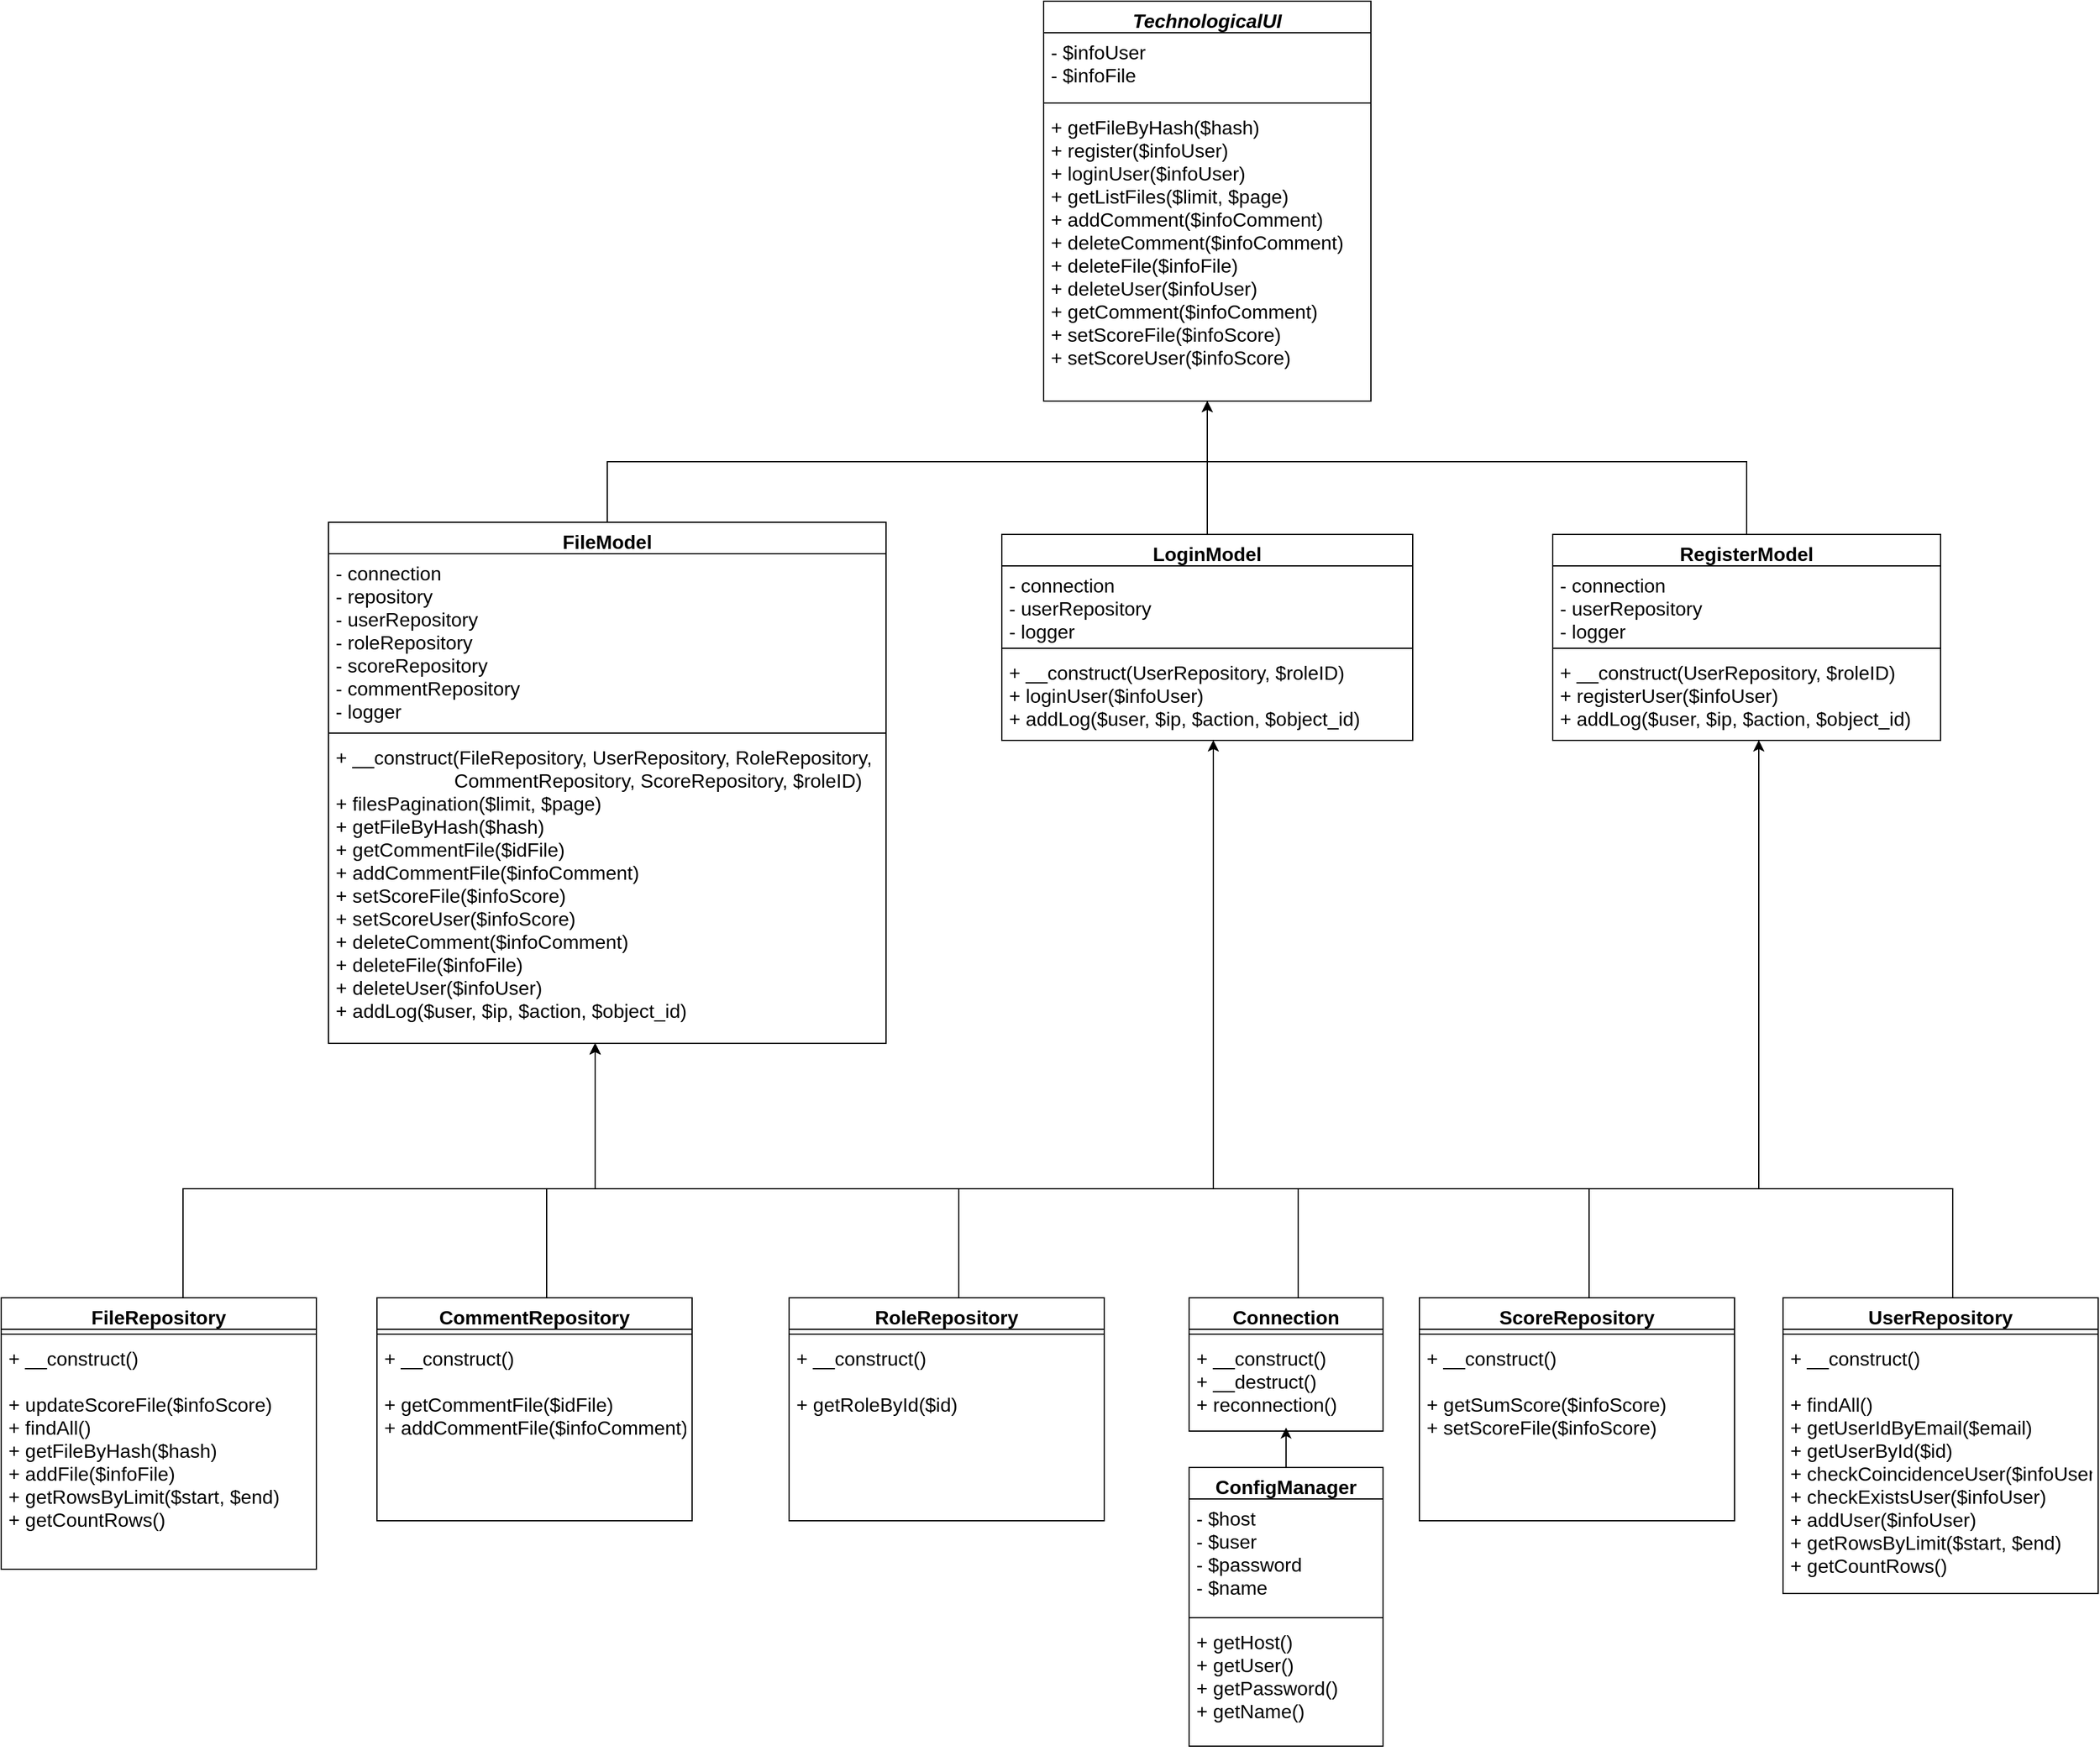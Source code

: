 <mxfile version="14.6.11" type="device"><diagram id="C5RBs43oDa-KdzZeNtuy" name="Page-1"><mxGraphModel dx="4498" dy="1508" grid="1" gridSize="10" guides="1" tooltips="1" connect="1" arrows="1" fold="1" page="1" pageScale="1" pageWidth="827" pageHeight="1169" math="0" shadow="0"><root><mxCell id="WIyWlLk6GJQsqaUBKTNV-0"/><mxCell id="WIyWlLk6GJQsqaUBKTNV-1" parent="WIyWlLk6GJQsqaUBKTNV-0"/><mxCell id="-NtUbEQeeJ2biHH4RTcO-12" style="edgeStyle=orthogonalEdgeStyle;rounded=0;orthogonalLoop=1;jettySize=auto;html=1;endArrow=classic;endFill=1;" edge="1" parent="WIyWlLk6GJQsqaUBKTNV-1" source="R-Qiu-Q1geX73VkfG11M-89" target="R-Qiu-Q1geX73VkfG11M-177"><mxGeometry relative="1" as="geometry"><Array as="points"><mxPoint x="480" y="600"/><mxPoint x="35" y="600"/></Array></mxGeometry></mxCell><mxCell id="R-Qiu-Q1geX73VkfG11M-89" value="RegisterModel" style="swimlane;fontStyle=1;align=center;verticalAlign=top;childLayout=stackLayout;horizontal=1;startSize=26;horizontalStack=0;resizeParent=1;resizeParentMax=0;resizeLast=0;collapsible=1;marginBottom=0;fontSize=16;" parent="WIyWlLk6GJQsqaUBKTNV-1" vertex="1"><mxGeometry x="320" y="660" width="320" height="170" as="geometry"/></mxCell><mxCell id="R-Qiu-Q1geX73VkfG11M-90" value="- connection&#10;- userRepository&#10;- logger" style="text;strokeColor=none;fillColor=none;align=left;verticalAlign=top;spacingLeft=4;spacingRight=4;overflow=hidden;rotatable=0;points=[[0,0.5],[1,0.5]];portConstraint=eastwest;fontSize=16;" parent="R-Qiu-Q1geX73VkfG11M-89" vertex="1"><mxGeometry y="26" width="320" height="64" as="geometry"/></mxCell><mxCell id="R-Qiu-Q1geX73VkfG11M-91" value="" style="line;strokeWidth=1;fillColor=none;align=left;verticalAlign=middle;spacingTop=-1;spacingLeft=3;spacingRight=3;rotatable=0;labelPosition=right;points=[];portConstraint=eastwest;fontSize=16;" parent="R-Qiu-Q1geX73VkfG11M-89" vertex="1"><mxGeometry y="90" width="320" height="8" as="geometry"/></mxCell><mxCell id="R-Qiu-Q1geX73VkfG11M-92" value="+ __construct(UserRepository, $roleID)&#10;+ registerUser($infoUser)&#10;+ addLog($user, $ip, $action, $object_id)&#10;&#10;" style="text;strokeColor=none;fillColor=none;align=left;verticalAlign=top;spacingLeft=4;spacingRight=4;overflow=hidden;rotatable=0;points=[[0,0.5],[1,0.5]];portConstraint=eastwest;fontSize=16;" parent="R-Qiu-Q1geX73VkfG11M-89" vertex="1"><mxGeometry y="98" width="320" height="72" as="geometry"/></mxCell><mxCell id="-NtUbEQeeJ2biHH4RTcO-11" style="edgeStyle=orthogonalEdgeStyle;rounded=0;orthogonalLoop=1;jettySize=auto;html=1;endArrow=classic;endFill=1;" edge="1" parent="WIyWlLk6GJQsqaUBKTNV-1" source="R-Qiu-Q1geX73VkfG11M-94" target="R-Qiu-Q1geX73VkfG11M-177"><mxGeometry relative="1" as="geometry"/></mxCell><mxCell id="R-Qiu-Q1geX73VkfG11M-94" value="LoginModel" style="swimlane;fontStyle=1;align=center;verticalAlign=top;childLayout=stackLayout;horizontal=1;startSize=26;horizontalStack=0;resizeParent=1;resizeParentMax=0;resizeLast=0;collapsible=1;marginBottom=0;fontSize=16;" parent="WIyWlLk6GJQsqaUBKTNV-1" vertex="1"><mxGeometry x="-134.5" y="660" width="339" height="170" as="geometry"/></mxCell><mxCell id="R-Qiu-Q1geX73VkfG11M-95" value="- connection&#10;- userRepository&#10;- logger" style="text;strokeColor=none;fillColor=none;align=left;verticalAlign=top;spacingLeft=4;spacingRight=4;overflow=hidden;rotatable=0;points=[[0,0.5],[1,0.5]];portConstraint=eastwest;fontSize=16;" parent="R-Qiu-Q1geX73VkfG11M-94" vertex="1"><mxGeometry y="26" width="339" height="64" as="geometry"/></mxCell><mxCell id="R-Qiu-Q1geX73VkfG11M-96" value="" style="line;strokeWidth=1;fillColor=none;align=left;verticalAlign=middle;spacingTop=-1;spacingLeft=3;spacingRight=3;rotatable=0;labelPosition=right;points=[];portConstraint=eastwest;fontSize=16;" parent="R-Qiu-Q1geX73VkfG11M-94" vertex="1"><mxGeometry y="90" width="339" height="8" as="geometry"/></mxCell><mxCell id="R-Qiu-Q1geX73VkfG11M-97" value="+ __construct(UserRepository, $roleID)&#10;+ loginUser($infoUser)&#10;+ addLog($user, $ip, $action, $object_id)&#10;" style="text;strokeColor=none;fillColor=none;align=left;verticalAlign=top;spacingLeft=4;spacingRight=4;overflow=hidden;rotatable=0;points=[[0,0.5],[1,0.5]];portConstraint=eastwest;fontSize=16;" parent="R-Qiu-Q1geX73VkfG11M-94" vertex="1"><mxGeometry y="98" width="339" height="72" as="geometry"/></mxCell><mxCell id="-NtUbEQeeJ2biHH4RTcO-10" style="edgeStyle=orthogonalEdgeStyle;rounded=0;orthogonalLoop=1;jettySize=auto;html=1;endArrow=classic;endFill=1;" edge="1" parent="WIyWlLk6GJQsqaUBKTNV-1" source="R-Qiu-Q1geX73VkfG11M-104" target="R-Qiu-Q1geX73VkfG11M-177"><mxGeometry relative="1" as="geometry"><Array as="points"><mxPoint x="-460" y="600"/><mxPoint x="35" y="600"/></Array></mxGeometry></mxCell><mxCell id="R-Qiu-Q1geX73VkfG11M-104" value="FileModel" style="swimlane;fontStyle=1;align=center;verticalAlign=top;childLayout=stackLayout;horizontal=1;startSize=26;horizontalStack=0;resizeParent=1;resizeParentMax=0;resizeLast=0;collapsible=1;marginBottom=0;fontSize=16;" parent="WIyWlLk6GJQsqaUBKTNV-1" vertex="1"><mxGeometry x="-690" y="650" width="460" height="430" as="geometry"/></mxCell><mxCell id="R-Qiu-Q1geX73VkfG11M-105" value="- connection&#10;- repository&#10;- userRepository&#10;- roleRepository&#10;- scoreRepository&#10;- commentRepository&#10;- logger" style="text;strokeColor=none;fillColor=none;align=left;verticalAlign=top;spacingLeft=4;spacingRight=4;overflow=hidden;rotatable=0;points=[[0,0.5],[1,0.5]];portConstraint=eastwest;fontSize=16;" parent="R-Qiu-Q1geX73VkfG11M-104" vertex="1"><mxGeometry y="26" width="460" height="144" as="geometry"/></mxCell><mxCell id="R-Qiu-Q1geX73VkfG11M-106" value="" style="line;strokeWidth=1;fillColor=none;align=left;verticalAlign=middle;spacingTop=-1;spacingLeft=3;spacingRight=3;rotatable=0;labelPosition=right;points=[];portConstraint=eastwest;fontSize=16;" parent="R-Qiu-Q1geX73VkfG11M-104" vertex="1"><mxGeometry y="170" width="460" height="8" as="geometry"/></mxCell><mxCell id="R-Qiu-Q1geX73VkfG11M-107" value="+ __construct(FileRepository, UserRepository, RoleRepository, &#10;                      CommentRepository, ScoreRepository, $roleID)&#10;+ filesPagination($limit, $page)&#10;+ getFileByHash($hash)&#10;+ getCommentFile($idFile)&#10;+ addCommentFile($infoComment)&#10;+ setScoreFile($infoScore)&#10;+ setScoreUser($infoScore)&#10;+ deleteComment($infoComment)&#10;+ deleteFile($infoFile)&#10;+ deleteUser($infoUser)&#10;+ addLog($user, $ip, $action, $object_id)&#10;" style="text;strokeColor=none;fillColor=none;align=left;verticalAlign=top;spacingLeft=4;spacingRight=4;overflow=hidden;rotatable=0;points=[[0,0.5],[1,0.5]];portConstraint=eastwest;fontSize=16;" parent="R-Qiu-Q1geX73VkfG11M-104" vertex="1"><mxGeometry y="178" width="460" height="252" as="geometry"/></mxCell><mxCell id="R-Qiu-Q1geX73VkfG11M-177" value="TechnologicalUI" style="swimlane;fontStyle=3;align=center;verticalAlign=top;childLayout=stackLayout;horizontal=1;startSize=26;horizontalStack=0;resizeParent=1;resizeLast=0;collapsible=1;marginBottom=0;rounded=0;shadow=0;strokeWidth=1;fontSize=16;" parent="WIyWlLk6GJQsqaUBKTNV-1" vertex="1"><mxGeometry x="-100" y="220" width="270" height="330" as="geometry"><mxRectangle x="230" y="140" width="160" height="26" as="alternateBounds"/></mxGeometry></mxCell><mxCell id="R-Qiu-Q1geX73VkfG11M-178" value="- $infoUser&#10;- $infoFile" style="text;align=left;verticalAlign=top;spacingLeft=4;spacingRight=4;overflow=hidden;rotatable=0;points=[[0,0.5],[1,0.5]];portConstraint=eastwest;fontSize=16;" parent="R-Qiu-Q1geX73VkfG11M-177" vertex="1"><mxGeometry y="26" width="270" height="54" as="geometry"/></mxCell><mxCell id="R-Qiu-Q1geX73VkfG11M-179" value="" style="line;html=1;strokeWidth=1;align=left;verticalAlign=middle;spacingTop=-1;spacingLeft=3;spacingRight=3;rotatable=0;labelPosition=right;points=[];portConstraint=eastwest;fontSize=16;" parent="R-Qiu-Q1geX73VkfG11M-177" vertex="1"><mxGeometry y="80" width="270" height="8" as="geometry"/></mxCell><mxCell id="R-Qiu-Q1geX73VkfG11M-180" value="+ getFileByHash($hash)&#10;+ register($infoUser)&#10;+ loginUser($infoUser)&#10;+ getListFiles($limit, $page)&#10;+ addComment($infoComment)&#10;+ deleteComment($infoComment)&#10;+ deleteFile($infoFile)&#10;+ deleteUser($infoUser)&#10;+ getComment($infoComment)&#10;+ setScoreFile($infoScore)&#10;+ setScoreUser($infoScore)" style="text;align=left;verticalAlign=top;spacingLeft=4;spacingRight=4;overflow=hidden;rotatable=0;points=[[0,0.5],[1,0.5]];portConstraint=eastwest;fontSize=16;" parent="R-Qiu-Q1geX73VkfG11M-177" vertex="1"><mxGeometry y="88" width="270" height="242" as="geometry"/></mxCell><mxCell id="R-Qiu-Q1geX73VkfG11M-304" style="edgeStyle=orthogonalEdgeStyle;rounded=0;orthogonalLoop=1;jettySize=auto;html=1;fontSize=16;" parent="WIyWlLk6GJQsqaUBKTNV-1" source="R-Qiu-Q1geX73VkfG11M-191" target="R-Qiu-Q1geX73VkfG11M-104" edge="1"><mxGeometry relative="1" as="geometry"><Array as="points"><mxPoint x="650" y="1200"/><mxPoint x="-470" y="1200"/></Array></mxGeometry></mxCell><mxCell id="R-Qiu-Q1geX73VkfG11M-314" style="edgeStyle=orthogonalEdgeStyle;rounded=0;orthogonalLoop=1;jettySize=auto;html=1;fontSize=16;" parent="WIyWlLk6GJQsqaUBKTNV-1" source="R-Qiu-Q1geX73VkfG11M-191" target="R-Qiu-Q1geX73VkfG11M-94" edge="1"><mxGeometry relative="1" as="geometry"><Array as="points"><mxPoint x="650" y="1200"/><mxPoint x="40" y="1200"/></Array></mxGeometry></mxCell><mxCell id="R-Qiu-Q1geX73VkfG11M-319" style="edgeStyle=orthogonalEdgeStyle;rounded=0;orthogonalLoop=1;jettySize=auto;html=1;fontSize=16;" parent="WIyWlLk6GJQsqaUBKTNV-1" source="R-Qiu-Q1geX73VkfG11M-191" target="R-Qiu-Q1geX73VkfG11M-89" edge="1"><mxGeometry relative="1" as="geometry"><Array as="points"><mxPoint x="650" y="1200"/><mxPoint x="490" y="1200"/></Array></mxGeometry></mxCell><mxCell id="R-Qiu-Q1geX73VkfG11M-191" value="UserRepository" style="swimlane;fontStyle=1;align=center;verticalAlign=top;childLayout=stackLayout;horizontal=1;startSize=26;horizontalStack=0;resizeParent=1;resizeParentMax=0;resizeLast=0;collapsible=1;marginBottom=0;fontSize=16;" parent="WIyWlLk6GJQsqaUBKTNV-1" vertex="1"><mxGeometry x="510" y="1290" width="260" height="244" as="geometry"/></mxCell><mxCell id="R-Qiu-Q1geX73VkfG11M-193" value="" style="line;strokeWidth=1;fillColor=none;align=left;verticalAlign=middle;spacingTop=-1;spacingLeft=3;spacingRight=3;rotatable=0;labelPosition=right;points=[];portConstraint=eastwest;fontSize=16;" parent="R-Qiu-Q1geX73VkfG11M-191" vertex="1"><mxGeometry y="26" width="260" height="8" as="geometry"/></mxCell><mxCell id="R-Qiu-Q1geX73VkfG11M-194" value="+ __construct()&#10;&#10;+ findAll()&#10;+ getUserIdByEmail($email)&#10;+ getUserById($id)&#10;+ checkCoincidenceUser($infoUser)&#10;+ checkExistsUser($infoUser)&#10;+ addUser($infoUser)&#10;+ getRowsByLimit($start, $end)&#10;+ getCountRows()" style="text;strokeColor=none;fillColor=none;align=left;verticalAlign=top;spacingLeft=4;spacingRight=4;overflow=hidden;rotatable=0;points=[[0,0.5],[1,0.5]];portConstraint=eastwest;fontSize=16;" parent="R-Qiu-Q1geX73VkfG11M-191" vertex="1"><mxGeometry y="34" width="260" height="210" as="geometry"/></mxCell><mxCell id="R-Qiu-Q1geX73VkfG11M-303" style="edgeStyle=orthogonalEdgeStyle;rounded=0;orthogonalLoop=1;jettySize=auto;html=1;fontSize=16;" parent="WIyWlLk6GJQsqaUBKTNV-1" source="R-Qiu-Q1geX73VkfG11M-197" target="R-Qiu-Q1geX73VkfG11M-104" edge="1"><mxGeometry relative="1" as="geometry"><Array as="points"><mxPoint x="-810" y="1200"/><mxPoint x="-470" y="1200"/></Array></mxGeometry></mxCell><mxCell id="R-Qiu-Q1geX73VkfG11M-197" value="FileRepository" style="swimlane;fontStyle=1;align=center;verticalAlign=top;childLayout=stackLayout;horizontal=1;startSize=26;horizontalStack=0;resizeParent=1;resizeParentMax=0;resizeLast=0;collapsible=1;marginBottom=0;fontSize=16;" parent="WIyWlLk6GJQsqaUBKTNV-1" vertex="1"><mxGeometry x="-960" y="1290" width="260" height="224" as="geometry"/></mxCell><mxCell id="R-Qiu-Q1geX73VkfG11M-199" value="" style="line;strokeWidth=1;fillColor=none;align=left;verticalAlign=middle;spacingTop=-1;spacingLeft=3;spacingRight=3;rotatable=0;labelPosition=right;points=[];portConstraint=eastwest;fontSize=16;" parent="R-Qiu-Q1geX73VkfG11M-197" vertex="1"><mxGeometry y="26" width="260" height="8" as="geometry"/></mxCell><mxCell id="R-Qiu-Q1geX73VkfG11M-200" value="+ __construct()&#10;&#10;+ updateScoreFile($infoScore)&#10;+ findAll()&#10;+ getFileByHash($hash)&#10;+ addFile($infoFile)&#10;+ getRowsByLimit($start, $end)&#10;+ getCountRows()&#10;" style="text;strokeColor=none;fillColor=none;align=left;verticalAlign=top;spacingLeft=4;spacingRight=4;overflow=hidden;rotatable=0;points=[[0,0.5],[1,0.5]];portConstraint=eastwest;fontSize=16;" parent="R-Qiu-Q1geX73VkfG11M-197" vertex="1"><mxGeometry y="34" width="260" height="190" as="geometry"/></mxCell><mxCell id="R-Qiu-Q1geX73VkfG11M-306" style="edgeStyle=orthogonalEdgeStyle;rounded=0;orthogonalLoop=1;jettySize=auto;html=1;fontSize=16;" parent="WIyWlLk6GJQsqaUBKTNV-1" source="R-Qiu-Q1geX73VkfG11M-208" target="R-Qiu-Q1geX73VkfG11M-104" edge="1"><mxGeometry relative="1" as="geometry"><Array as="points"><mxPoint x="-510" y="1200"/><mxPoint x="-470" y="1200"/></Array></mxGeometry></mxCell><mxCell id="R-Qiu-Q1geX73VkfG11M-208" value="CommentRepository" style="swimlane;fontStyle=1;align=center;verticalAlign=top;childLayout=stackLayout;horizontal=1;startSize=26;horizontalStack=0;resizeParent=1;resizeParentMax=0;resizeLast=0;collapsible=1;marginBottom=0;fontSize=16;" parent="WIyWlLk6GJQsqaUBKTNV-1" vertex="1"><mxGeometry x="-650" y="1290" width="260" height="184" as="geometry"/></mxCell><mxCell id="R-Qiu-Q1geX73VkfG11M-210" value="" style="line;strokeWidth=1;fillColor=none;align=left;verticalAlign=middle;spacingTop=-1;spacingLeft=3;spacingRight=3;rotatable=0;labelPosition=right;points=[];portConstraint=eastwest;fontSize=16;" parent="R-Qiu-Q1geX73VkfG11M-208" vertex="1"><mxGeometry y="26" width="260" height="8" as="geometry"/></mxCell><mxCell id="R-Qiu-Q1geX73VkfG11M-211" value="+ __construct()&#10;&#10;+ getCommentFile($idFile)&#10;+ addCommentFile($infoComment)&#10;" style="text;strokeColor=none;fillColor=none;align=left;verticalAlign=top;spacingLeft=4;spacingRight=4;overflow=hidden;rotatable=0;points=[[0,0.5],[1,0.5]];portConstraint=eastwest;fontSize=16;" parent="R-Qiu-Q1geX73VkfG11M-208" vertex="1"><mxGeometry y="34" width="260" height="150" as="geometry"/></mxCell><mxCell id="R-Qiu-Q1geX73VkfG11M-305" style="edgeStyle=orthogonalEdgeStyle;rounded=0;orthogonalLoop=1;jettySize=auto;html=1;fontSize=16;" parent="WIyWlLk6GJQsqaUBKTNV-1" source="R-Qiu-Q1geX73VkfG11M-214" target="R-Qiu-Q1geX73VkfG11M-104" edge="1"><mxGeometry relative="1" as="geometry"><Array as="points"><mxPoint x="-170" y="1200"/><mxPoint x="-470" y="1200"/></Array></mxGeometry></mxCell><mxCell id="R-Qiu-Q1geX73VkfG11M-214" value="RoleRepository" style="swimlane;fontStyle=1;align=center;verticalAlign=top;childLayout=stackLayout;horizontal=1;startSize=26;horizontalStack=0;resizeParent=1;resizeParentMax=0;resizeLast=0;collapsible=1;marginBottom=0;fontSize=16;" parent="WIyWlLk6GJQsqaUBKTNV-1" vertex="1"><mxGeometry x="-310" y="1290" width="260" height="184" as="geometry"/></mxCell><mxCell id="R-Qiu-Q1geX73VkfG11M-216" value="" style="line;strokeWidth=1;fillColor=none;align=left;verticalAlign=middle;spacingTop=-1;spacingLeft=3;spacingRight=3;rotatable=0;labelPosition=right;points=[];portConstraint=eastwest;fontSize=16;" parent="R-Qiu-Q1geX73VkfG11M-214" vertex="1"><mxGeometry y="26" width="260" height="8" as="geometry"/></mxCell><mxCell id="R-Qiu-Q1geX73VkfG11M-217" value="+ __construct()&#10;&#10;+ getRoleById($id)&#10;" style="text;strokeColor=none;fillColor=none;align=left;verticalAlign=top;spacingLeft=4;spacingRight=4;overflow=hidden;rotatable=0;points=[[0,0.5],[1,0.5]];portConstraint=eastwest;fontSize=16;" parent="R-Qiu-Q1geX73VkfG11M-214" vertex="1"><mxGeometry y="34" width="260" height="150" as="geometry"/></mxCell><mxCell id="R-Qiu-Q1geX73VkfG11M-307" style="edgeStyle=orthogonalEdgeStyle;rounded=0;orthogonalLoop=1;jettySize=auto;html=1;fontSize=16;" parent="WIyWlLk6GJQsqaUBKTNV-1" source="R-Qiu-Q1geX73VkfG11M-220" target="R-Qiu-Q1geX73VkfG11M-104" edge="1"><mxGeometry relative="1" as="geometry"><Array as="points"><mxPoint x="350" y="1200"/><mxPoint x="-470" y="1200"/></Array></mxGeometry></mxCell><mxCell id="R-Qiu-Q1geX73VkfG11M-220" value="ScoreRepository" style="swimlane;fontStyle=1;align=center;verticalAlign=top;childLayout=stackLayout;horizontal=1;startSize=26;horizontalStack=0;resizeParent=1;resizeParentMax=0;resizeLast=0;collapsible=1;marginBottom=0;fontSize=16;" parent="WIyWlLk6GJQsqaUBKTNV-1" vertex="1"><mxGeometry x="210" y="1290" width="260" height="184" as="geometry"/></mxCell><mxCell id="R-Qiu-Q1geX73VkfG11M-222" value="" style="line;strokeWidth=1;fillColor=none;align=left;verticalAlign=middle;spacingTop=-1;spacingLeft=3;spacingRight=3;rotatable=0;labelPosition=right;points=[];portConstraint=eastwest;fontSize=16;" parent="R-Qiu-Q1geX73VkfG11M-220" vertex="1"><mxGeometry y="26" width="260" height="8" as="geometry"/></mxCell><mxCell id="R-Qiu-Q1geX73VkfG11M-223" value="+ __construct()&#10;&#10;+ getSumScore($infoScore)&#10;+ setScoreFile($infoScore)&#10;" style="text;strokeColor=none;fillColor=none;align=left;verticalAlign=top;spacingLeft=4;spacingRight=4;overflow=hidden;rotatable=0;points=[[0,0.5],[1,0.5]];portConstraint=eastwest;fontSize=16;" parent="R-Qiu-Q1geX73VkfG11M-220" vertex="1"><mxGeometry y="34" width="260" height="150" as="geometry"/></mxCell><mxCell id="R-Qiu-Q1geX73VkfG11M-309" style="edgeStyle=orthogonalEdgeStyle;rounded=0;orthogonalLoop=1;jettySize=auto;html=1;fontSize=16;" parent="WIyWlLk6GJQsqaUBKTNV-1" source="R-Qiu-Q1geX73VkfG11M-288" target="R-Qiu-Q1geX73VkfG11M-104" edge="1"><mxGeometry relative="1" as="geometry"><Array as="points"><mxPoint x="110" y="1200"/><mxPoint x="-470" y="1200"/></Array></mxGeometry></mxCell><mxCell id="R-Qiu-Q1geX73VkfG11M-316" style="edgeStyle=orthogonalEdgeStyle;rounded=0;orthogonalLoop=1;jettySize=auto;html=1;fontSize=16;" parent="WIyWlLk6GJQsqaUBKTNV-1" source="R-Qiu-Q1geX73VkfG11M-288" target="R-Qiu-Q1geX73VkfG11M-94" edge="1"><mxGeometry relative="1" as="geometry"><Array as="points"><mxPoint x="110" y="1200"/><mxPoint x="40" y="1200"/></Array></mxGeometry></mxCell><mxCell id="R-Qiu-Q1geX73VkfG11M-320" style="edgeStyle=orthogonalEdgeStyle;rounded=0;orthogonalLoop=1;jettySize=auto;html=1;fontSize=16;" parent="WIyWlLk6GJQsqaUBKTNV-1" source="R-Qiu-Q1geX73VkfG11M-288" target="R-Qiu-Q1geX73VkfG11M-89" edge="1"><mxGeometry relative="1" as="geometry"><Array as="points"><mxPoint x="110" y="1200"/><mxPoint x="490" y="1200"/></Array></mxGeometry></mxCell><mxCell id="R-Qiu-Q1geX73VkfG11M-288" value="Connection" style="swimlane;fontStyle=1;align=center;verticalAlign=top;childLayout=stackLayout;horizontal=1;startSize=26;horizontalStack=0;resizeParent=1;resizeParentMax=0;resizeLast=0;collapsible=1;marginBottom=0;fontSize=16;" parent="WIyWlLk6GJQsqaUBKTNV-1" vertex="1"><mxGeometry x="20" y="1290" width="160" height="110" as="geometry"/></mxCell><mxCell id="R-Qiu-Q1geX73VkfG11M-289" value="" style="line;strokeWidth=1;fillColor=none;align=left;verticalAlign=middle;spacingTop=-1;spacingLeft=3;spacingRight=3;rotatable=0;labelPosition=right;points=[];portConstraint=eastwest;fontSize=16;" parent="R-Qiu-Q1geX73VkfG11M-288" vertex="1"><mxGeometry y="26" width="160" height="8" as="geometry"/></mxCell><mxCell id="R-Qiu-Q1geX73VkfG11M-290" value="+ __construct()&#10;+ __destruct()&#10;+ reconnection()" style="text;strokeColor=none;fillColor=none;align=left;verticalAlign=top;spacingLeft=4;spacingRight=4;overflow=hidden;rotatable=0;points=[[0,0.5],[1,0.5]];portConstraint=eastwest;fontSize=16;" parent="R-Qiu-Q1geX73VkfG11M-288" vertex="1"><mxGeometry y="34" width="160" height="76" as="geometry"/></mxCell><mxCell id="R-Qiu-Q1geX73VkfG11M-291" style="edgeStyle=orthogonalEdgeStyle;rounded=0;orthogonalLoop=1;jettySize=auto;html=1;entryX=0.5;entryY=0.962;entryDx=0;entryDy=0;entryPerimeter=0;startArrow=none;startFill=0;endArrow=classic;endFill=1;fontSize=16;" parent="WIyWlLk6GJQsqaUBKTNV-1" source="R-Qiu-Q1geX73VkfG11M-292" target="R-Qiu-Q1geX73VkfG11M-290" edge="1"><mxGeometry relative="1" as="geometry"><Array as="points"><mxPoint x="100" y="1450"/><mxPoint x="100" y="1450"/></Array></mxGeometry></mxCell><mxCell id="R-Qiu-Q1geX73VkfG11M-292" value="ConfigManager" style="swimlane;fontStyle=1;align=center;verticalAlign=top;childLayout=stackLayout;horizontal=1;startSize=26;horizontalStack=0;resizeParent=1;resizeParentMax=0;resizeLast=0;collapsible=1;marginBottom=0;fontSize=16;" parent="WIyWlLk6GJQsqaUBKTNV-1" vertex="1"><mxGeometry x="20" y="1430" width="160" height="230" as="geometry"/></mxCell><mxCell id="R-Qiu-Q1geX73VkfG11M-293" value="- $host&#10;- $user&#10;- $password&#10;- $name" style="text;strokeColor=none;fillColor=none;align=left;verticalAlign=top;spacingLeft=4;spacingRight=4;overflow=hidden;rotatable=0;points=[[0,0.5],[1,0.5]];portConstraint=eastwest;fontSize=16;" parent="R-Qiu-Q1geX73VkfG11M-292" vertex="1"><mxGeometry y="26" width="160" height="94" as="geometry"/></mxCell><mxCell id="R-Qiu-Q1geX73VkfG11M-294" value="" style="line;strokeWidth=1;fillColor=none;align=left;verticalAlign=middle;spacingTop=-1;spacingLeft=3;spacingRight=3;rotatable=0;labelPosition=right;points=[];portConstraint=eastwest;fontSize=16;" parent="R-Qiu-Q1geX73VkfG11M-292" vertex="1"><mxGeometry y="120" width="160" height="8" as="geometry"/></mxCell><mxCell id="R-Qiu-Q1geX73VkfG11M-295" value="+ getHost()&#10;+ getUser()&#10;+ getPassword()&#10;+ getName()" style="text;strokeColor=none;fillColor=none;align=left;verticalAlign=top;spacingLeft=4;spacingRight=4;overflow=hidden;rotatable=0;points=[[0,0.5],[1,0.5]];portConstraint=eastwest;fontSize=16;" parent="R-Qiu-Q1geX73VkfG11M-292" vertex="1"><mxGeometry y="128" width="160" height="102" as="geometry"/></mxCell></root></mxGraphModel></diagram></mxfile>